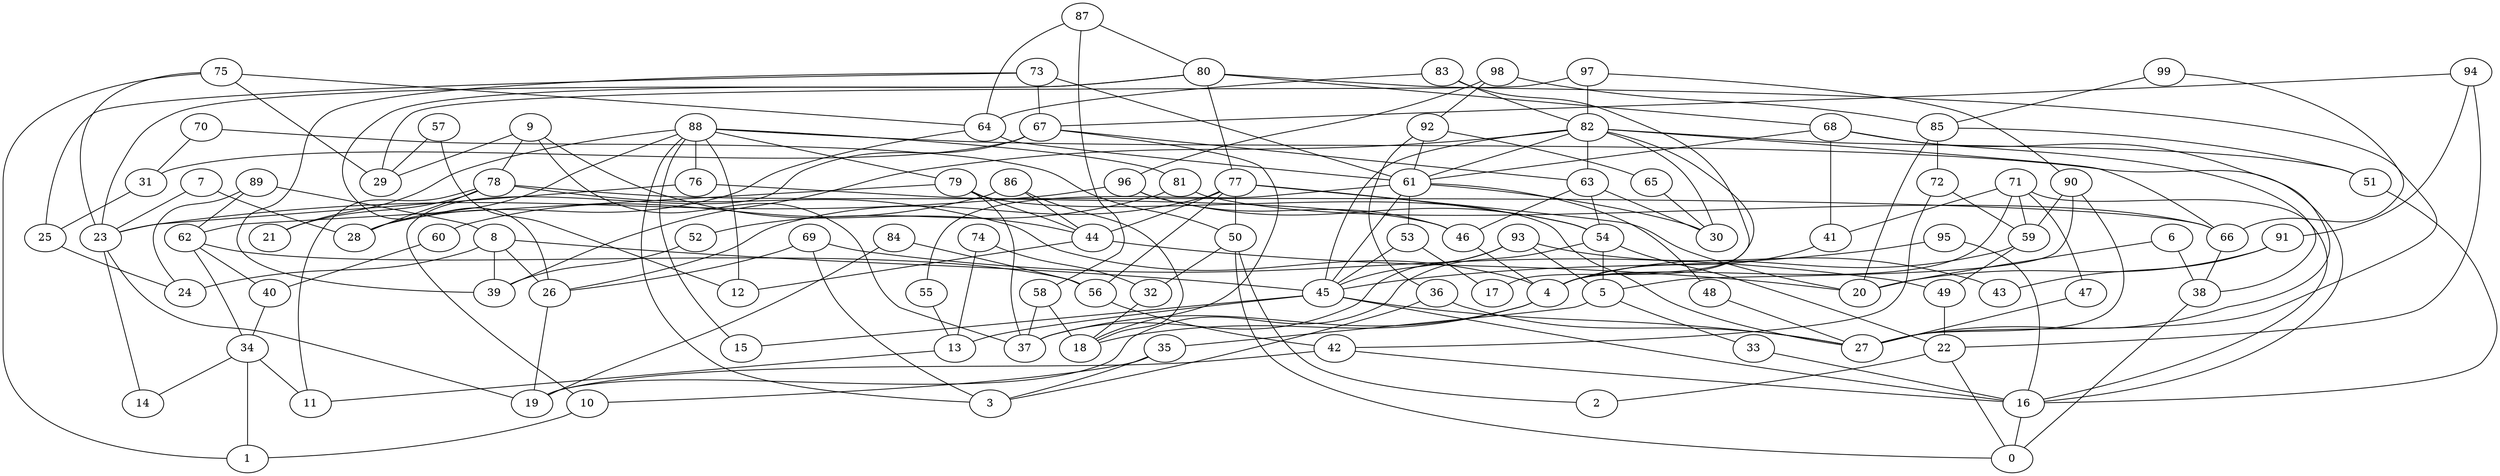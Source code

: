 digraph GG_graph {

subgraph G_graph {
edge [color = black]
"25" -> "24" [dir = none]
"65" -> "30" [dir = none]
"7" -> "28" [dir = none]
"7" -> "23" [dir = none]
"87" -> "58" [dir = none]
"87" -> "64" [dir = none]
"87" -> "80" [dir = none]
"73" -> "67" [dir = none]
"73" -> "39" [dir = none]
"73" -> "61" [dir = none]
"73" -> "25" [dir = none]
"6" -> "20" [dir = none]
"6" -> "38" [dir = none]
"33" -> "16" [dir = none]
"74" -> "32" [dir = none]
"74" -> "13" [dir = none]
"13" -> "11" [dir = none]
"51" -> "16" [dir = none]
"41" -> "4" [dir = none]
"68" -> "27" [dir = none]
"68" -> "41" [dir = none]
"68" -> "61" [dir = none]
"68" -> "38" [dir = none]
"76" -> "46" [dir = none]
"84" -> "56" [dir = none]
"84" -> "19" [dir = none]
"58" -> "37" [dir = none]
"9" -> "29" [dir = none]
"9" -> "44" [dir = none]
"9" -> "78" [dir = none]
"9" -> "37" [dir = none]
"93" -> "45" [dir = none]
"93" -> "43" [dir = none]
"93" -> "5" [dir = none]
"93" -> "37" [dir = none]
"46" -> "4" [dir = none]
"49" -> "22" [dir = none]
"63" -> "46" [dir = none]
"63" -> "54" [dir = none]
"63" -> "30" [dir = none]
"23" -> "19" [dir = none]
"23" -> "14" [dir = none]
"82" -> "30" [dir = none]
"82" -> "51" [dir = none]
"82" -> "4" [dir = none]
"82" -> "63" [dir = none]
"82" -> "61" [dir = none]
"82" -> "45" [dir = none]
"82" -> "66" [dir = none]
"82" -> "39" [dir = none]
"89" -> "62" [dir = none]
"89" -> "8" [dir = none]
"89" -> "24" [dir = none]
"98" -> "85" [dir = none]
"98" -> "92" [dir = none]
"98" -> "96" [dir = none]
"52" -> "39" [dir = none]
"42" -> "19" [dir = none]
"42" -> "16" [dir = none]
"80" -> "68" [dir = none]
"80" -> "27" [dir = none]
"80" -> "23" [dir = none]
"80" -> "26" [dir = none]
"80" -> "77" [dir = none]
"32" -> "18" [dir = none]
"16" -> "0" [dir = none]
"88" -> "15" [dir = none]
"88" -> "21" [dir = none]
"88" -> "28" [dir = none]
"88" -> "16" [dir = none]
"88" -> "76" [dir = none]
"88" -> "12" [dir = none]
"88" -> "79" [dir = none]
"88" -> "3" [dir = none]
"88" -> "81" [dir = none]
"56" -> "42" [dir = none]
"79" -> "27" [dir = none]
"79" -> "37" [dir = none]
"79" -> "62" [dir = none]
"79" -> "44" [dir = none]
"99" -> "66" [dir = none]
"99" -> "85" [dir = none]
"26" -> "19" [dir = none]
"71" -> "16" [dir = none]
"71" -> "41" [dir = none]
"71" -> "47" [dir = none]
"71" -> "4" [dir = none]
"71" -> "59" [dir = none]
"92" -> "61" [dir = none]
"92" -> "65" [dir = none]
"92" -> "36" [dir = none]
"40" -> "34" [dir = none]
"75" -> "1" [dir = none]
"75" -> "23" [dir = none]
"75" -> "29" [dir = none]
"75" -> "64" [dir = none]
"86" -> "44" [dir = none]
"86" -> "18" [dir = none]
"86" -> "60" [dir = none]
"72" -> "59" [dir = none]
"72" -> "42" [dir = none]
"53" -> "45" [dir = none]
"53" -> "17" [dir = none]
"69" -> "3" [dir = none]
"69" -> "26" [dir = none]
"69" -> "49" [dir = none]
"95" -> "45" [dir = none]
"95" -> "16" [dir = none]
"81" -> "66" [dir = none]
"81" -> "52" [dir = none]
"60" -> "40" [dir = none]
"64" -> "61" [dir = none]
"64" -> "28" [dir = none]
"34" -> "11" [dir = none]
"34" -> "1" [dir = none]
"34" -> "14" [dir = none]
"85" -> "51" [dir = none]
"85" -> "72" [dir = none]
"85" -> "20" [dir = none]
"22" -> "0" [dir = none]
"22" -> "2" [dir = none]
"77" -> "56" [dir = none]
"77" -> "20" [dir = none]
"77" -> "44" [dir = none]
"77" -> "26" [dir = none]
"77" -> "50" [dir = none]
"77" -> "54" [dir = none]
"91" -> "20" [dir = none]
"91" -> "43" [dir = none]
"94" -> "22" [dir = none]
"94" -> "67" [dir = none]
"94" -> "91" [dir = none]
"47" -> "27" [dir = none]
"96" -> "46" [dir = none]
"96" -> "23" [dir = none]
"96" -> "54" [dir = none]
"48" -> "27" [dir = none]
"38" -> "0" [dir = none]
"61" -> "55" [dir = none]
"61" -> "45" [dir = none]
"61" -> "30" [dir = none]
"61" -> "53" [dir = none]
"61" -> "48" [dir = none]
"5" -> "33" [dir = none]
"5" -> "35" [dir = none]
"90" -> "59" [dir = none]
"90" -> "27" [dir = none]
"90" -> "5" [dir = none]
"97" -> "82" [dir = none]
"97" -> "90" [dir = none]
"97" -> "29" [dir = none]
"83" -> "17" [dir = none]
"83" -> "64" [dir = none]
"83" -> "82" [dir = none]
"8" -> "39" [dir = none]
"8" -> "26" [dir = none]
"8" -> "45" [dir = none]
"8" -> "24" [dir = none]
"35" -> "10" [dir = none]
"35" -> "3" [dir = none]
"44" -> "12" [dir = none]
"44" -> "20" [dir = none]
"10" -> "1" [dir = none]
"55" -> "13" [dir = none]
"62" -> "40" [dir = none]
"62" -> "34" [dir = none]
"62" -> "56" [dir = none]
"57" -> "29" [dir = none]
"57" -> "12" [dir = none]
"31" -> "25" [dir = none]
"45" -> "13" [dir = none]
"45" -> "27" [dir = none]
"45" -> "16" [dir = none]
"45" -> "15" [dir = none]
"78" -> "4" [dir = none]
"78" -> "11" [dir = none]
"78" -> "21" [dir = none]
"78" -> "28" [dir = none]
"78" -> "66" [dir = none]
"36" -> "3" [dir = none]
"36" -> "27" [dir = none]
"70" -> "50" [dir = none]
"70" -> "31" [dir = none]
"66" -> "38" [dir = none]
"4" -> "18" [dir = none]
"4" -> "37" [dir = none]
"67" -> "63" [dir = none]
"67" -> "10" [dir = none]
"67" -> "18" [dir = none]
"67" -> "31" [dir = none]
"59" -> "4" [dir = none]
"59" -> "49" [dir = none]
"50" -> "2" [dir = none]
"50" -> "32" [dir = none]
"50" -> "0" [dir = none]
"54" -> "19" [dir = none]
"54" -> "5" [dir = none]
"54" -> "22" [dir = none]
"76" -> "23" [dir = none]
"58" -> "18" [dir = none]
}

}

